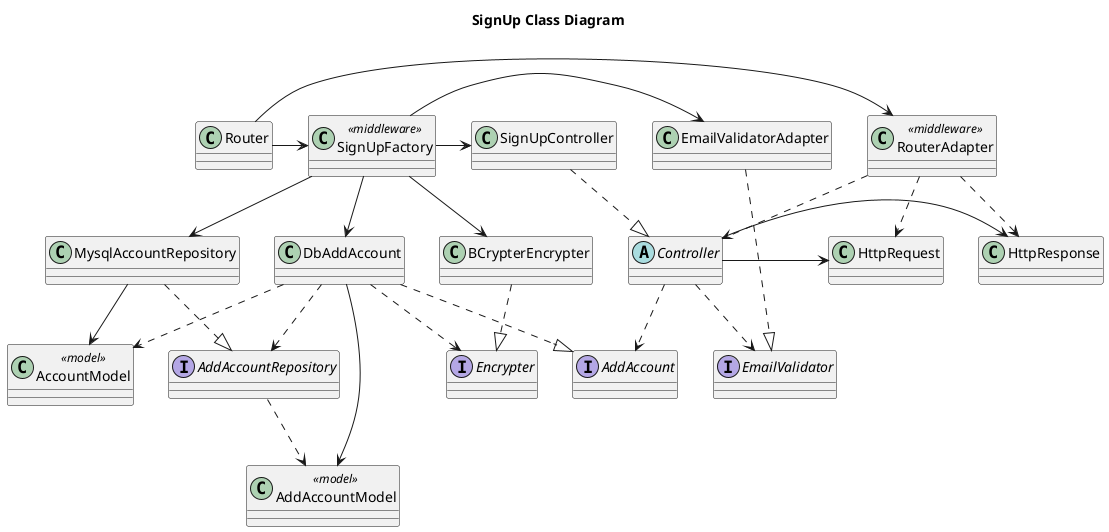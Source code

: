 @startuml SignUpClassDiagram
title SignUp Class Diagram

'Objects

abstract Controller
interface EmailValidator
interface AddAccount
class SignUpController
class EmailValidatorAdapter

class Router
class RouterAdapter <<middleware>>
class SignUpFactory <<middleware>>

class HttpRequest
class HttpResponse

class DbAddAccount
interface AddAccountRepository
interface Encrypter

class BCrypterEncrypter
class MysqlAccountRepository

class AddAccountModel <<model>>
class AccountModel <<model>>


'Actions

SignUpController ..|> Controller

Router -> RouterAdapter
RouterAdapter ..> Controller
RouterAdapter ..> HttpRequest
RouterAdapter ..> HttpResponse

SignUpFactory -> SignUpController
SignUpFactory -> EmailValidatorAdapter

Router -> SignUpFactory

Controller -> HttpRequest
Controller -> HttpResponse

Controller ..> EmailValidator
Controller ..> AddAccount
EmailValidatorAdapter ..|> EmailValidator

DbAddAccount ..|> AddAccount
DbAddAccount ..> Encrypter
DbAddAccount ..> AddAccountRepository

BCrypterEncrypter ..|> Encrypter
MysqlAccountRepository ..|> AddAccountRepository

AddAccountRepository ..> AddAccountModel

DbAddAccount -> AddAccountModel
DbAddAccount ..> AccountModel

MysqlAccountRepository --> AccountModel

SignUpFactory --> BCrypterEncrypter
SignUpFactory --> MysqlAccountRepository
SignUpFactory --> DbAddAccount

@enduml